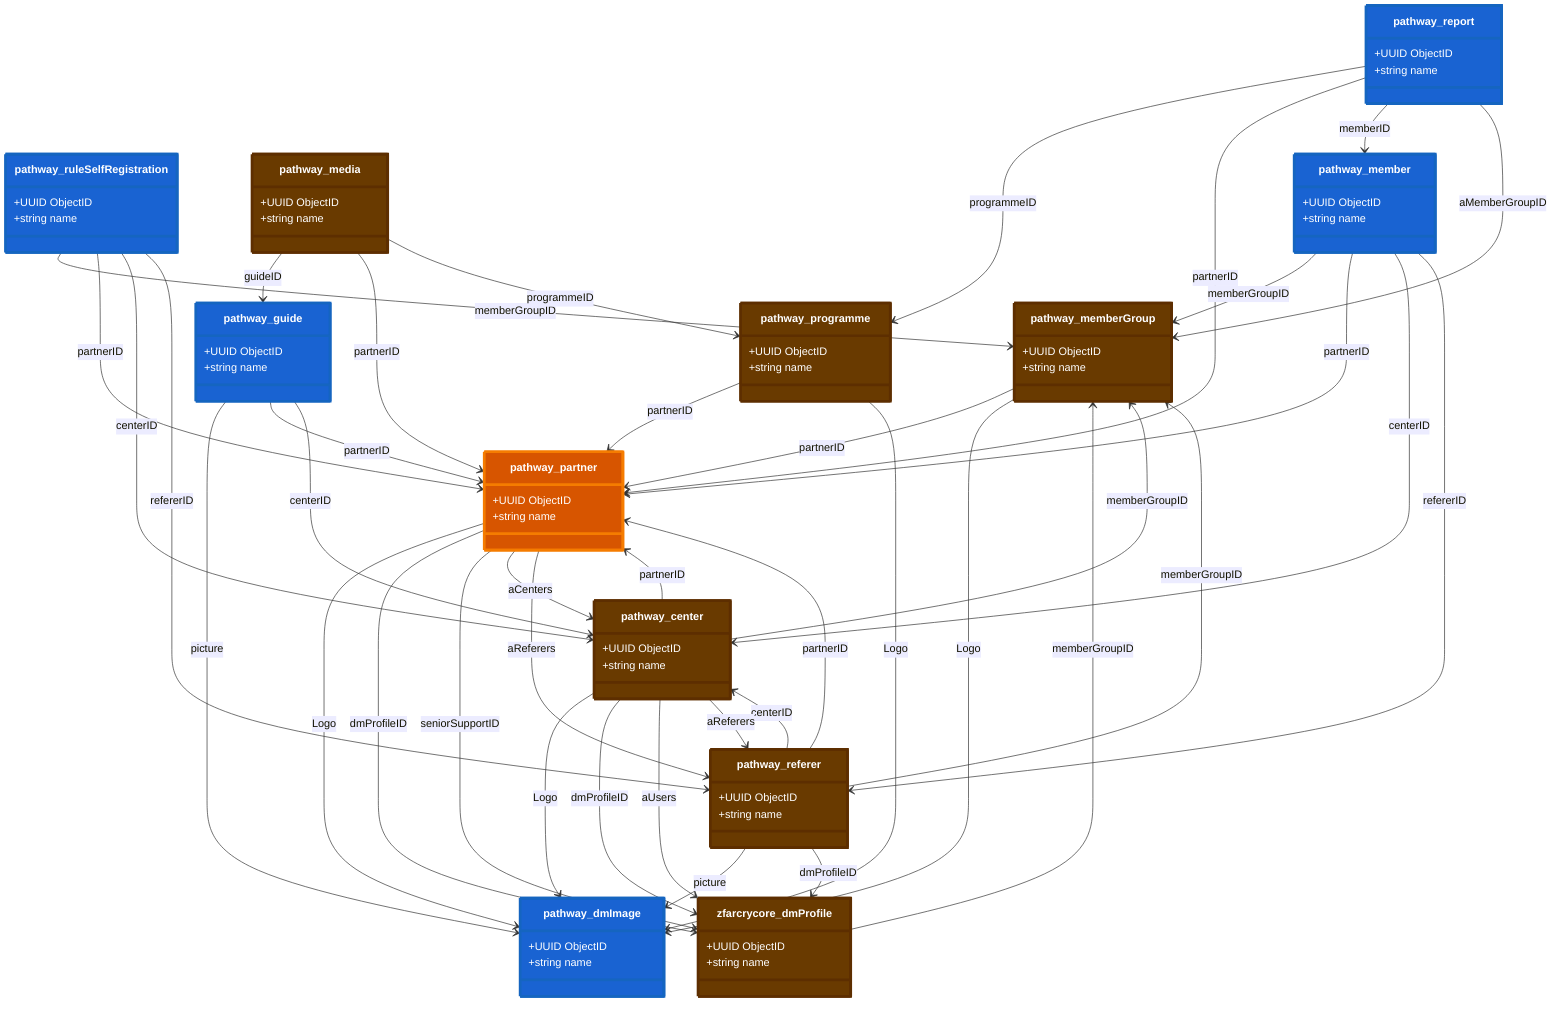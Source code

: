 classDiagram
    %% Parameters:
%%   Focus: partner
%%   Domains: partner
%%   Chart Type: Class
    class pathway_ruleSelfRegistration {
        +UUID ObjectID
        +string name
    }

    class pathway_dmImage {
        +UUID ObjectID
        +string name
    }

    class pathway_center {
        +UUID ObjectID
        +string name
    }

    class pathway_guide {
        +UUID ObjectID
        +string name
    }

    class pathway_media {
        +UUID ObjectID
        +string name
    }

    class pathway_member {
        +UUID ObjectID
        +string name
    }

    class pathway_memberGroup {
        +UUID ObjectID
        +string name
    }

    class pathway_partner {
        +UUID ObjectID
        +string name
    }

    class pathway_programme {
        +UUID ObjectID
        +string name
    }

    class pathway_referer {
        +UUID ObjectID
        +string name
    }

    class pathway_report {
        +UUID ObjectID
        +string name
    }

    class zfarcrycore_dmProfile {
        +UUID ObjectID
        +string name
    }

    pathway_ruleSelfRegistration --> pathway_memberGroup : memberGroupID
    pathway_ruleSelfRegistration --> pathway_partner : partnerID
    pathway_ruleSelfRegistration --> pathway_center : centerID
    pathway_ruleSelfRegistration --> pathway_referer : refererID
    pathway_center --> pathway_dmImage : Logo
    pathway_center --> zfarcrycore_dmProfile : dmProfileID
    pathway_center --> pathway_partner : partnerID
    pathway_center --> pathway_memberGroup : memberGroupID
    pathway_guide --> pathway_dmImage : picture
    pathway_guide --> pathway_partner : partnerID
    pathway_guide --> pathway_center : centerID
    pathway_media --> pathway_guide : guideID
    pathway_media --> pathway_partner : partnerID
    pathway_media --> pathway_programme : programmeID
    pathway_member --> pathway_memberGroup : memberGroupID
    pathway_member --> pathway_partner : partnerID
    pathway_member --> pathway_center : centerID
    pathway_member --> pathway_referer : refererID
    pathway_memberGroup --> pathway_partner : partnerID
    pathway_memberGroup --> pathway_dmImage : Logo
    pathway_partner --> pathway_dmImage : Logo
    pathway_partner --> zfarcrycore_dmProfile : dmProfileID
    pathway_partner --> zfarcrycore_dmProfile : seniorSupportID
    pathway_programme --> pathway_partner : partnerID
    pathway_programme --> pathway_dmImage : Logo
    pathway_referer --> pathway_dmImage : picture
    pathway_referer --> zfarcrycore_dmProfile : dmProfileID
    pathway_referer --> pathway_partner : partnerID
    pathway_referer --> pathway_memberGroup : memberGroupID
    pathway_referer --> pathway_center : centerID
    pathway_report --> pathway_programme : programmeID
    pathway_report --> pathway_partner : partnerID
    pathway_report --> pathway_member : memberID
    zfarcrycore_dmProfile --> pathway_memberGroup : memberGroupID
    pathway_center --> zfarcrycore_dmProfile : aUsers
    pathway_center --> pathway_referer : aReferers
    pathway_partner --> pathway_center : aCenters
    pathway_partner --> pathway_referer : aReferers
    pathway_report --> pathway_memberGroup : aMemberGroupID

    %% Entity Styling
    style pathway_ruleSelfRegistration fill:#1963d2,stroke:#1565c0,stroke-width:4px,color:#fff
    style pathway_dmImage fill:#1963d2,stroke:#1565c0,stroke-width:4px,color:#fff
    style pathway_center fill:#693a00,stroke:#5d2e00,stroke-width:4px,color:#fff
    style pathway_guide fill:#1963d2,stroke:#1565c0,stroke-width:4px,color:#fff
    style pathway_media fill:#693a00,stroke:#5d2e00,stroke-width:4px,color:#fff
    style pathway_member fill:#1963d2,stroke:#1565c0,stroke-width:4px,color:#fff
    style pathway_memberGroup fill:#693a00,stroke:#5d2e00,stroke-width:4px,color:#fff
    style pathway_partner fill:#d75500,stroke:#f57c00,stroke-width:4px,color:#fff
    style pathway_programme fill:#693a00,stroke:#5d2e00,stroke-width:4px,color:#fff
    style pathway_referer fill:#693a00,stroke:#5d2e00,stroke-width:4px,color:#fff
    style pathway_report fill:#1963d2,stroke:#1565c0,stroke-width:4px,color:#fff
    style zfarcrycore_dmProfile fill:#693a00,stroke:#5d2e00,stroke-width:4px,color:#fff